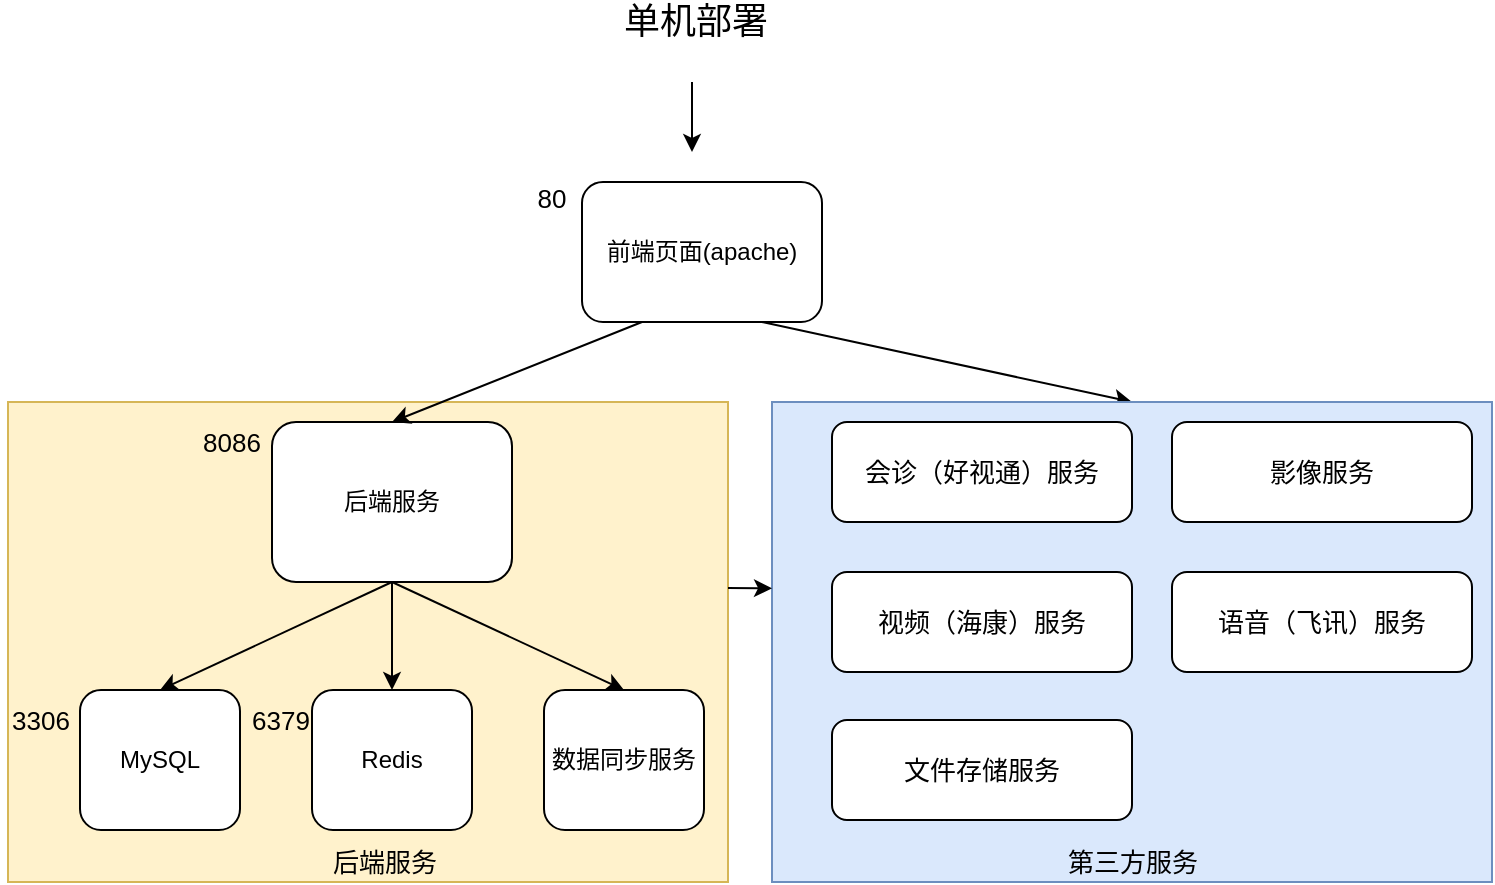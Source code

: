 <mxfile version="12.3.9" type="github" pages="4">
  <diagram id="Y5TGcIM_6fGzkvYZEW9p" name="普通单机部署">
    <mxGraphModel dx="868" dy="484" grid="1" gridSize="10" guides="1" tooltips="1" connect="1" arrows="1" fold="1" page="1" pageScale="1" pageWidth="827" pageHeight="1169" math="0" shadow="0">
      <root>
        <mxCell id="kRb9eVOmzFGWYdyYIqCs-0"/>
        <mxCell id="kRb9eVOmzFGWYdyYIqCs-1" parent="kRb9eVOmzFGWYdyYIqCs-0"/>
        <mxCell id="kNK-DyvE3368epbYAq7n-0" value="" style="rounded=0;whiteSpace=wrap;html=1;fillColor=#fff2cc;fontSize=13;strokeColor=#d6b656;" parent="kRb9eVOmzFGWYdyYIqCs-1" vertex="1">
          <mxGeometry x="18" y="240" width="360" height="240" as="geometry"/>
        </mxCell>
        <mxCell id="1K0qFf9UyCCS08f5BJYq-0" value="前端页面(apache)" style="rounded=1;whiteSpace=wrap;html=1;" parent="kRb9eVOmzFGWYdyYIqCs-1" vertex="1">
          <mxGeometry x="305" y="130" width="120" height="70" as="geometry"/>
        </mxCell>
        <mxCell id="1K0qFf9UyCCS08f5BJYq-1" value="单机部署" style="text;html=1;strokeColor=none;fillColor=none;align=center;verticalAlign=middle;whiteSpace=wrap;rounded=0;fontSize=18;" parent="kRb9eVOmzFGWYdyYIqCs-1" vertex="1">
          <mxGeometry x="277" y="40" width="170" height="20" as="geometry"/>
        </mxCell>
        <mxCell id="1K0qFf9UyCCS08f5BJYq-2" value="后端服务" style="rounded=1;whiteSpace=wrap;html=1;" parent="kRb9eVOmzFGWYdyYIqCs-1" vertex="1">
          <mxGeometry x="150" y="250" width="120" height="80" as="geometry"/>
        </mxCell>
        <mxCell id="1K0qFf9UyCCS08f5BJYq-4" value="" style="endArrow=classic;html=1;fontSize=18;" parent="kRb9eVOmzFGWYdyYIqCs-1" edge="1">
          <mxGeometry width="50" height="50" relative="1" as="geometry">
            <mxPoint x="360" y="80" as="sourcePoint"/>
            <mxPoint x="360" y="115" as="targetPoint"/>
          </mxGeometry>
        </mxCell>
        <mxCell id="1K0qFf9UyCCS08f5BJYq-5" value="80" style="text;html=1;strokeColor=none;fillColor=none;align=center;verticalAlign=middle;whiteSpace=wrap;rounded=0;fontSize=13;" parent="kRb9eVOmzFGWYdyYIqCs-1" vertex="1">
          <mxGeometry x="270" y="128" width="40" height="20" as="geometry"/>
        </mxCell>
        <mxCell id="1K0qFf9UyCCS08f5BJYq-6" value="" style="endArrow=classic;html=1;fontSize=18;entryX=0.5;entryY=0;entryDx=0;entryDy=0;exitX=0.25;exitY=1;exitDx=0;exitDy=0;" parent="kRb9eVOmzFGWYdyYIqCs-1" source="1K0qFf9UyCCS08f5BJYq-0" target="1K0qFf9UyCCS08f5BJYq-2" edge="1">
          <mxGeometry width="50" height="50" relative="1" as="geometry">
            <mxPoint x="370" y="90" as="sourcePoint"/>
            <mxPoint x="370" y="125" as="targetPoint"/>
          </mxGeometry>
        </mxCell>
        <mxCell id="1K0qFf9UyCCS08f5BJYq-7" value="" style="endArrow=classic;html=1;fontSize=18;entryX=0.5;entryY=0;entryDx=0;entryDy=0;exitX=0.75;exitY=1;exitDx=0;exitDy=0;" parent="kRb9eVOmzFGWYdyYIqCs-1" source="1K0qFf9UyCCS08f5BJYq-0" target="DXpQ59VUUpjHZqkPduVe-10" edge="1">
          <mxGeometry width="50" height="50" relative="1" as="geometry">
            <mxPoint x="345" y="180" as="sourcePoint"/>
            <mxPoint x="582.5" y="220" as="targetPoint"/>
          </mxGeometry>
        </mxCell>
        <mxCell id="1K0qFf9UyCCS08f5BJYq-9" value="8086" style="text;html=1;strokeColor=none;fillColor=none;align=center;verticalAlign=middle;whiteSpace=wrap;rounded=0;fontSize=13;" parent="kRb9eVOmzFGWYdyYIqCs-1" vertex="1">
          <mxGeometry x="110" y="250" width="40" height="20" as="geometry"/>
        </mxCell>
        <mxCell id="DXpQ59VUUpjHZqkPduVe-1" value="MySQL" style="rounded=1;whiteSpace=wrap;html=1;" parent="kRb9eVOmzFGWYdyYIqCs-1" vertex="1">
          <mxGeometry x="54" y="384" width="80" height="70" as="geometry"/>
        </mxCell>
        <mxCell id="DXpQ59VUUpjHZqkPduVe-2" value="3306" style="text;html=1;align=center;verticalAlign=middle;resizable=0;points=[];;autosize=1;fontSize=13;" parent="kRb9eVOmzFGWYdyYIqCs-1" vertex="1">
          <mxGeometry x="14" y="389" width="40" height="20" as="geometry"/>
        </mxCell>
        <mxCell id="DXpQ59VUUpjHZqkPduVe-3" value="" style="endArrow=classic;html=1;fontSize=18;exitX=0.5;exitY=1;exitDx=0;exitDy=0;entryX=0.5;entryY=0;entryDx=0;entryDy=0;" parent="kRb9eVOmzFGWYdyYIqCs-1" source="1K0qFf9UyCCS08f5BJYq-2" target="DXpQ59VUUpjHZqkPduVe-1" edge="1">
          <mxGeometry width="50" height="50" relative="1" as="geometry">
            <mxPoint x="370" y="90" as="sourcePoint"/>
            <mxPoint x="370" y="125" as="targetPoint"/>
          </mxGeometry>
        </mxCell>
        <mxCell id="DXpQ59VUUpjHZqkPduVe-5" value="Redis" style="rounded=1;whiteSpace=wrap;html=1;" parent="kRb9eVOmzFGWYdyYIqCs-1" vertex="1">
          <mxGeometry x="170" y="384" width="80" height="70" as="geometry"/>
        </mxCell>
        <mxCell id="DXpQ59VUUpjHZqkPduVe-6" value="" style="endArrow=classic;html=1;fontSize=18;exitX=0.5;exitY=1;exitDx=0;exitDy=0;entryX=0.5;entryY=0;entryDx=0;entryDy=0;" parent="kRb9eVOmzFGWYdyYIqCs-1" source="1K0qFf9UyCCS08f5BJYq-2" target="DXpQ59VUUpjHZqkPduVe-5" edge="1">
          <mxGeometry width="50" height="50" relative="1" as="geometry">
            <mxPoint x="220" y="290" as="sourcePoint"/>
            <mxPoint x="100" y="360" as="targetPoint"/>
          </mxGeometry>
        </mxCell>
        <mxCell id="DXpQ59VUUpjHZqkPduVe-7" value="数据同步服务" style="rounded=1;whiteSpace=wrap;html=1;" parent="kRb9eVOmzFGWYdyYIqCs-1" vertex="1">
          <mxGeometry x="286" y="384" width="80" height="70" as="geometry"/>
        </mxCell>
        <mxCell id="DXpQ59VUUpjHZqkPduVe-8" value="" style="endArrow=classic;html=1;fontSize=18;exitX=0.5;exitY=1;exitDx=0;exitDy=0;entryX=0.5;entryY=0;entryDx=0;entryDy=0;" parent="kRb9eVOmzFGWYdyYIqCs-1" source="1K0qFf9UyCCS08f5BJYq-2" target="DXpQ59VUUpjHZqkPduVe-7" edge="1">
          <mxGeometry width="50" height="50" relative="1" as="geometry">
            <mxPoint x="220" y="290" as="sourcePoint"/>
            <mxPoint x="220" y="360" as="targetPoint"/>
          </mxGeometry>
        </mxCell>
        <mxCell id="DXpQ59VUUpjHZqkPduVe-10" value="" style="rounded=0;whiteSpace=wrap;html=1;fillColor=#dae8fc;fontSize=13;strokeColor=#6c8ebf;" parent="kRb9eVOmzFGWYdyYIqCs-1" vertex="1">
          <mxGeometry x="400" y="240" width="360" height="240" as="geometry"/>
        </mxCell>
        <mxCell id="DXpQ59VUUpjHZqkPduVe-11" value="会诊（好视通）服务" style="rounded=1;whiteSpace=wrap;html=1;fillColor=#ffffff;fontSize=13;" parent="kRb9eVOmzFGWYdyYIqCs-1" vertex="1">
          <mxGeometry x="430" y="250" width="150" height="50" as="geometry"/>
        </mxCell>
        <mxCell id="DXpQ59VUUpjHZqkPduVe-12" value="影像服务" style="rounded=1;whiteSpace=wrap;html=1;fillColor=#ffffff;fontSize=13;" parent="kRb9eVOmzFGWYdyYIqCs-1" vertex="1">
          <mxGeometry x="600" y="250" width="150" height="50" as="geometry"/>
        </mxCell>
        <mxCell id="DXpQ59VUUpjHZqkPduVe-13" value="视频（海康）服务" style="rounded=1;whiteSpace=wrap;html=1;fillColor=#ffffff;fontSize=13;" parent="kRb9eVOmzFGWYdyYIqCs-1" vertex="1">
          <mxGeometry x="430" y="325" width="150" height="50" as="geometry"/>
        </mxCell>
        <mxCell id="DXpQ59VUUpjHZqkPduVe-14" value="语音（飞讯）服务" style="rounded=1;whiteSpace=wrap;html=1;fillColor=#ffffff;fontSize=13;" parent="kRb9eVOmzFGWYdyYIqCs-1" vertex="1">
          <mxGeometry x="600" y="325" width="150" height="50" as="geometry"/>
        </mxCell>
        <mxCell id="DXpQ59VUUpjHZqkPduVe-15" value="文件存储服务" style="rounded=1;whiteSpace=wrap;html=1;fillColor=#ffffff;fontSize=13;" parent="kRb9eVOmzFGWYdyYIqCs-1" vertex="1">
          <mxGeometry x="430" y="399" width="150" height="50" as="geometry"/>
        </mxCell>
        <mxCell id="DXpQ59VUUpjHZqkPduVe-16" value="第三方服务" style="text;html=1;strokeColor=none;fillColor=none;align=center;verticalAlign=middle;whiteSpace=wrap;rounded=0;fontSize=13;" parent="kRb9eVOmzFGWYdyYIqCs-1" vertex="1">
          <mxGeometry x="543.5" y="460" width="73" height="20" as="geometry"/>
        </mxCell>
        <mxCell id="DXpQ59VUUpjHZqkPduVe-17" value="6379" style="text;html=1;align=center;verticalAlign=middle;resizable=0;points=[];;autosize=1;fontSize=13;" parent="kRb9eVOmzFGWYdyYIqCs-1" vertex="1">
          <mxGeometry x="134" y="389" width="40" height="20" as="geometry"/>
        </mxCell>
        <mxCell id="kNK-DyvE3368epbYAq7n-1" value="后端服务" style="text;html=1;strokeColor=none;fillColor=none;align=center;verticalAlign=middle;whiteSpace=wrap;rounded=0;fontSize=13;" parent="kRb9eVOmzFGWYdyYIqCs-1" vertex="1">
          <mxGeometry x="170" y="460" width="73" height="20" as="geometry"/>
        </mxCell>
        <mxCell id="kNK-DyvE3368epbYAq7n-2" value="" style="endArrow=classic;html=1;fontSize=18;entryX=0;entryY=0.388;entryDx=0;entryDy=0;entryPerimeter=0;" parent="kRb9eVOmzFGWYdyYIqCs-1" target="DXpQ59VUUpjHZqkPduVe-10" edge="1">
          <mxGeometry width="50" height="50" relative="1" as="geometry">
            <mxPoint x="378" y="333" as="sourcePoint"/>
            <mxPoint x="563" y="375" as="targetPoint"/>
          </mxGeometry>
        </mxCell>
      </root>
    </mxGraphModel>
  </diagram>
  <diagram id="z7H6pwFhPu-ThjrWTbt8" name="单机HTTPS部署">
    <mxGraphModel dx="868" dy="484" grid="1" gridSize="10" guides="1" tooltips="1" connect="1" arrows="1" fold="1" page="1" pageScale="1" pageWidth="827" pageHeight="1169" math="0" shadow="0">
      <root>
        <mxCell id="5mKTML8ySXFwlkELhTNK-0"/>
        <mxCell id="5mKTML8ySXFwlkELhTNK-1" parent="5mKTML8ySXFwlkELhTNK-0"/>
        <mxCell id="__T1aThAIDx9H7n9YtOv-0" value="" style="rounded=0;whiteSpace=wrap;html=1;fillColor=#fff2cc;fontSize=13;strokeColor=#d6b656;" parent="5mKTML8ySXFwlkELhTNK-1" vertex="1">
          <mxGeometry x="24" y="344" width="360" height="240" as="geometry"/>
        </mxCell>
        <mxCell id="__T1aThAIDx9H7n9YtOv-1" value="前端页面(apache)" style="rounded=1;whiteSpace=wrap;html=1;" parent="5mKTML8ySXFwlkELhTNK-1" vertex="1">
          <mxGeometry x="305" y="130" width="120" height="70" as="geometry"/>
        </mxCell>
        <mxCell id="__T1aThAIDx9H7n9YtOv-2" value="单机部署" style="text;html=1;strokeColor=none;fillColor=none;align=center;verticalAlign=middle;whiteSpace=wrap;rounded=0;fontSize=18;" parent="5mKTML8ySXFwlkELhTNK-1" vertex="1">
          <mxGeometry x="277" y="40" width="170" height="20" as="geometry"/>
        </mxCell>
        <mxCell id="__T1aThAIDx9H7n9YtOv-3" value="后端服务" style="rounded=1;whiteSpace=wrap;html=1;" parent="5mKTML8ySXFwlkELhTNK-1" vertex="1">
          <mxGeometry x="156" y="354" width="120" height="80" as="geometry"/>
        </mxCell>
        <mxCell id="__T1aThAIDx9H7n9YtOv-4" value="" style="endArrow=classic;html=1;fontSize=18;" parent="5mKTML8ySXFwlkELhTNK-1" edge="1">
          <mxGeometry width="50" height="50" relative="1" as="geometry">
            <mxPoint x="360" y="80" as="sourcePoint"/>
            <mxPoint x="360" y="115" as="targetPoint"/>
          </mxGeometry>
        </mxCell>
        <mxCell id="__T1aThAIDx9H7n9YtOv-5" value="跳转80-&amp;gt;443" style="text;html=1;strokeColor=none;fillColor=none;align=center;verticalAlign=middle;whiteSpace=wrap;rounded=0;fontSize=13;" parent="5mKTML8ySXFwlkELhTNK-1" vertex="1">
          <mxGeometry x="200" y="128" width="110" height="20" as="geometry"/>
        </mxCell>
        <mxCell id="__T1aThAIDx9H7n9YtOv-8" value="8086" style="text;html=1;strokeColor=none;fillColor=none;align=center;verticalAlign=middle;whiteSpace=wrap;rounded=0;fontSize=13;" parent="5mKTML8ySXFwlkELhTNK-1" vertex="1">
          <mxGeometry x="116" y="354" width="40" height="20" as="geometry"/>
        </mxCell>
        <mxCell id="__T1aThAIDx9H7n9YtOv-9" value="MySQL" style="rounded=1;whiteSpace=wrap;html=1;" parent="5mKTML8ySXFwlkELhTNK-1" vertex="1">
          <mxGeometry x="60" y="488" width="80" height="70" as="geometry"/>
        </mxCell>
        <mxCell id="__T1aThAIDx9H7n9YtOv-10" value="3306" style="text;html=1;align=center;verticalAlign=middle;resizable=0;points=[];;autosize=1;fontSize=13;" parent="5mKTML8ySXFwlkELhTNK-1" vertex="1">
          <mxGeometry x="20" y="493" width="40" height="20" as="geometry"/>
        </mxCell>
        <mxCell id="__T1aThAIDx9H7n9YtOv-11" value="" style="endArrow=classic;html=1;fontSize=18;exitX=0.5;exitY=1;exitDx=0;exitDy=0;entryX=0.5;entryY=0;entryDx=0;entryDy=0;" parent="5mKTML8ySXFwlkELhTNK-1" source="__T1aThAIDx9H7n9YtOv-3" target="__T1aThAIDx9H7n9YtOv-9" edge="1">
          <mxGeometry width="50" height="50" relative="1" as="geometry">
            <mxPoint x="376" y="194" as="sourcePoint"/>
            <mxPoint x="376" y="229" as="targetPoint"/>
          </mxGeometry>
        </mxCell>
        <mxCell id="__T1aThAIDx9H7n9YtOv-12" value="Redis" style="rounded=1;whiteSpace=wrap;html=1;" parent="5mKTML8ySXFwlkELhTNK-1" vertex="1">
          <mxGeometry x="176" y="488" width="80" height="70" as="geometry"/>
        </mxCell>
        <mxCell id="__T1aThAIDx9H7n9YtOv-13" value="" style="endArrow=classic;html=1;fontSize=18;exitX=0.5;exitY=1;exitDx=0;exitDy=0;entryX=0.5;entryY=0;entryDx=0;entryDy=0;" parent="5mKTML8ySXFwlkELhTNK-1" source="__T1aThAIDx9H7n9YtOv-3" target="__T1aThAIDx9H7n9YtOv-12" edge="1">
          <mxGeometry width="50" height="50" relative="1" as="geometry">
            <mxPoint x="226" y="394" as="sourcePoint"/>
            <mxPoint x="106" y="464" as="targetPoint"/>
          </mxGeometry>
        </mxCell>
        <mxCell id="__T1aThAIDx9H7n9YtOv-14" value="数据同步服务" style="rounded=1;whiteSpace=wrap;html=1;" parent="5mKTML8ySXFwlkELhTNK-1" vertex="1">
          <mxGeometry x="292" y="488" width="80" height="70" as="geometry"/>
        </mxCell>
        <mxCell id="__T1aThAIDx9H7n9YtOv-15" value="" style="endArrow=classic;html=1;fontSize=18;exitX=0.5;exitY=1;exitDx=0;exitDy=0;entryX=0.5;entryY=0;entryDx=0;entryDy=0;" parent="5mKTML8ySXFwlkELhTNK-1" source="__T1aThAIDx9H7n9YtOv-3" target="__T1aThAIDx9H7n9YtOv-14" edge="1">
          <mxGeometry width="50" height="50" relative="1" as="geometry">
            <mxPoint x="226" y="394" as="sourcePoint"/>
            <mxPoint x="226" y="464" as="targetPoint"/>
          </mxGeometry>
        </mxCell>
        <mxCell id="__T1aThAIDx9H7n9YtOv-16" value="" style="rounded=0;whiteSpace=wrap;html=1;fillColor=#dae8fc;fontSize=13;strokeColor=#6c8ebf;" parent="5mKTML8ySXFwlkELhTNK-1" vertex="1">
          <mxGeometry x="406" y="344" width="360" height="240" as="geometry"/>
        </mxCell>
        <mxCell id="__T1aThAIDx9H7n9YtOv-17" value="会诊（好视通）服务" style="rounded=1;whiteSpace=wrap;html=1;fillColor=#ffffff;fontSize=13;" parent="5mKTML8ySXFwlkELhTNK-1" vertex="1">
          <mxGeometry x="436" y="354" width="150" height="50" as="geometry"/>
        </mxCell>
        <mxCell id="__T1aThAIDx9H7n9YtOv-18" value="影像服务" style="rounded=1;whiteSpace=wrap;html=1;fillColor=#ffffff;fontSize=13;" parent="5mKTML8ySXFwlkELhTNK-1" vertex="1">
          <mxGeometry x="606" y="354" width="150" height="50" as="geometry"/>
        </mxCell>
        <mxCell id="__T1aThAIDx9H7n9YtOv-19" value="视频（海康）服务" style="rounded=1;whiteSpace=wrap;html=1;fillColor=#ffffff;fontSize=13;" parent="5mKTML8ySXFwlkELhTNK-1" vertex="1">
          <mxGeometry x="436" y="429" width="150" height="50" as="geometry"/>
        </mxCell>
        <mxCell id="__T1aThAIDx9H7n9YtOv-20" value="语音（飞讯）服务" style="rounded=1;whiteSpace=wrap;html=1;fillColor=#ffffff;fontSize=13;" parent="5mKTML8ySXFwlkELhTNK-1" vertex="1">
          <mxGeometry x="606" y="429" width="150" height="50" as="geometry"/>
        </mxCell>
        <mxCell id="__T1aThAIDx9H7n9YtOv-21" value="文件存储服务" style="rounded=1;whiteSpace=wrap;html=1;fillColor=#ffffff;fontSize=13;" parent="5mKTML8ySXFwlkELhTNK-1" vertex="1">
          <mxGeometry x="436" y="503" width="150" height="50" as="geometry"/>
        </mxCell>
        <mxCell id="__T1aThAIDx9H7n9YtOv-22" value="第三方服务" style="text;html=1;strokeColor=none;fillColor=none;align=center;verticalAlign=middle;whiteSpace=wrap;rounded=0;fontSize=13;" parent="5mKTML8ySXFwlkELhTNK-1" vertex="1">
          <mxGeometry x="549.5" y="564" width="73" height="20" as="geometry"/>
        </mxCell>
        <mxCell id="__T1aThAIDx9H7n9YtOv-23" value="6379" style="text;html=1;align=center;verticalAlign=middle;resizable=0;points=[];;autosize=1;fontSize=13;" parent="5mKTML8ySXFwlkELhTNK-1" vertex="1">
          <mxGeometry x="140" y="493" width="40" height="20" as="geometry"/>
        </mxCell>
        <mxCell id="__T1aThAIDx9H7n9YtOv-24" value="后端服务" style="text;html=1;strokeColor=none;fillColor=none;align=center;verticalAlign=middle;whiteSpace=wrap;rounded=0;fontSize=13;" parent="5mKTML8ySXFwlkELhTNK-1" vertex="1">
          <mxGeometry x="176" y="564" width="73" height="20" as="geometry"/>
        </mxCell>
        <mxCell id="__T1aThAIDx9H7n9YtOv-25" value="" style="endArrow=classic;html=1;fontSize=18;entryX=0;entryY=0.388;entryDx=0;entryDy=0;entryPerimeter=0;" parent="5mKTML8ySXFwlkELhTNK-1" target="__T1aThAIDx9H7n9YtOv-16" edge="1">
          <mxGeometry width="50" height="50" relative="1" as="geometry">
            <mxPoint x="384" y="437" as="sourcePoint"/>
            <mxPoint x="569" y="479" as="targetPoint"/>
          </mxGeometry>
        </mxCell>
        <mxCell id="__T1aThAIDx9H7n9YtOv-26" value="Nginx" style="rounded=1;whiteSpace=wrap;html=1;" parent="5mKTML8ySXFwlkELhTNK-1" vertex="1">
          <mxGeometry x="305" y="230" width="120" height="70" as="geometry"/>
        </mxCell>
        <mxCell id="__T1aThAIDx9H7n9YtOv-27" value="" style="endArrow=classic;html=1;fontSize=18;exitX=0.5;exitY=1;exitDx=0;exitDy=0;entryX=0.5;entryY=0;entryDx=0;entryDy=0;" parent="5mKTML8ySXFwlkELhTNK-1" source="__T1aThAIDx9H7n9YtOv-1" target="__T1aThAIDx9H7n9YtOv-26" edge="1">
          <mxGeometry width="50" height="50" relative="1" as="geometry">
            <mxPoint x="370" y="90" as="sourcePoint"/>
            <mxPoint x="370" y="125" as="targetPoint"/>
          </mxGeometry>
        </mxCell>
        <mxCell id="__T1aThAIDx9H7n9YtOv-28" value="https端口" style="text;html=1;strokeColor=none;fillColor=none;align=center;verticalAlign=middle;whiteSpace=wrap;rounded=0;fontSize=13;" parent="5mKTML8ySXFwlkELhTNK-1" vertex="1">
          <mxGeometry x="240" y="230" width="70" height="20" as="geometry"/>
        </mxCell>
        <mxCell id="__T1aThAIDx9H7n9YtOv-29" value="http端口" style="text;html=1;strokeColor=none;fillColor=none;align=center;verticalAlign=middle;whiteSpace=wrap;rounded=0;fontSize=13;" parent="5mKTML8ySXFwlkELhTNK-1" vertex="1">
          <mxGeometry x="240" y="280" width="70" height="20" as="geometry"/>
        </mxCell>
        <mxCell id="__T1aThAIDx9H7n9YtOv-30" value="" style="endArrow=classic;html=1;fontSize=18;exitX=0.5;exitY=1;exitDx=0;exitDy=0;entryX=0.5;entryY=0;entryDx=0;entryDy=0;" parent="5mKTML8ySXFwlkELhTNK-1" source="__T1aThAIDx9H7n9YtOv-26" target="__T1aThAIDx9H7n9YtOv-0" edge="1">
          <mxGeometry width="50" height="50" relative="1" as="geometry">
            <mxPoint x="375" y="210" as="sourcePoint"/>
            <mxPoint x="375" y="240" as="targetPoint"/>
          </mxGeometry>
        </mxCell>
        <mxCell id="__T1aThAIDx9H7n9YtOv-31" value="" style="endArrow=classic;html=1;fontSize=18;exitX=0.5;exitY=1;exitDx=0;exitDy=0;entryX=0.5;entryY=0;entryDx=0;entryDy=0;" parent="5mKTML8ySXFwlkELhTNK-1" source="__T1aThAIDx9H7n9YtOv-26" target="__T1aThAIDx9H7n9YtOv-16" edge="1">
          <mxGeometry width="50" height="50" relative="1" as="geometry">
            <mxPoint x="375" y="310" as="sourcePoint"/>
            <mxPoint x="214" y="354" as="targetPoint"/>
          </mxGeometry>
        </mxCell>
      </root>
    </mxGraphModel>
  </diagram>
  <diagram id="T0V8WLac-8pC1zEJyG0f" name="集群部署">
    <mxGraphModel dx="868" dy="484" grid="1" gridSize="10" guides="1" tooltips="1" connect="1" arrows="1" fold="1" page="1" pageScale="1" pageWidth="827" pageHeight="1169" math="0" shadow="0">
      <root>
        <mxCell id="0"/>
        <mxCell id="1" parent="0"/>
        <mxCell id="qCbVYPlnWsIV7pBduCYX-6" value="" style="rounded=0;whiteSpace=wrap;html=1;fillColor=#dae8fc;strokeColor=#6c8ebf;" vertex="1" parent="1">
          <mxGeometry x="20" y="220" width="350" height="160" as="geometry"/>
        </mxCell>
        <mxCell id="qCbVYPlnWsIV7pBduCYX-1" value="Nginx" style="rounded=1;whiteSpace=wrap;html=1;" vertex="1" parent="1">
          <mxGeometry x="346" y="120" width="120" height="40" as="geometry"/>
        </mxCell>
        <mxCell id="qCbVYPlnWsIV7pBduCYX-2" value="不停机部署结构" style="text;html=1;strokeColor=none;fillColor=none;align=center;verticalAlign=middle;whiteSpace=wrap;rounded=0;" vertex="1" parent="1">
          <mxGeometry x="323" y="10" width="180" height="20" as="geometry"/>
        </mxCell>
        <mxCell id="qCbVYPlnWsIV7pBduCYX-3" value="Nginx1" style="rounded=1;whiteSpace=wrap;html=1;" vertex="1" parent="1">
          <mxGeometry x="70" y="240" width="120" height="40" as="geometry"/>
        </mxCell>
        <mxCell id="qCbVYPlnWsIV7pBduCYX-4" value="Nginx2" style="rounded=1;whiteSpace=wrap;html=1;" vertex="1" parent="1">
          <mxGeometry x="240" y="240" width="120" height="40" as="geometry"/>
        </mxCell>
        <mxCell id="qCbVYPlnWsIV7pBduCYX-5" value="前端页面(apache1)" style="rounded=1;whiteSpace=wrap;html=1;" vertex="1" parent="1">
          <mxGeometry x="70" y="320" width="120" height="40" as="geometry"/>
        </mxCell>
        <mxCell id="qCbVYPlnWsIV7pBduCYX-7" value="" style="endArrow=classic;html=1;" edge="1" parent="1">
          <mxGeometry width="50" height="50" relative="1" as="geometry">
            <mxPoint x="409" y="70" as="sourcePoint"/>
            <mxPoint x="409" y="110" as="targetPoint"/>
          </mxGeometry>
        </mxCell>
        <mxCell id="qCbVYPlnWsIV7pBduCYX-8" value="前端页面(apache2)" style="rounded=1;whiteSpace=wrap;html=1;" vertex="1" parent="1">
          <mxGeometry x="240" y="320" width="120" height="40" as="geometry"/>
        </mxCell>
        <mxCell id="TEHKBG98ePAliRTCTFx6-1" value="80" style="text;html=1;strokeColor=none;fillColor=none;align=center;verticalAlign=middle;whiteSpace=wrap;rounded=0;fontSize=13;" vertex="1" parent="1">
          <mxGeometry x="313" y="120" width="40" height="20" as="geometry"/>
        </mxCell>
        <mxCell id="TEHKBG98ePAliRTCTFx6-2" value="81" style="text;html=1;strokeColor=none;fillColor=none;align=center;verticalAlign=middle;whiteSpace=wrap;rounded=0;fontSize=13;" vertex="1" parent="1">
          <mxGeometry x="40" y="240" width="40" height="20" as="geometry"/>
        </mxCell>
        <mxCell id="TEHKBG98ePAliRTCTFx6-3" value="82" style="text;html=1;strokeColor=none;fillColor=none;align=center;verticalAlign=middle;whiteSpace=wrap;rounded=0;fontSize=13;" vertex="1" parent="1">
          <mxGeometry x="210" y="240" width="40" height="20" as="geometry"/>
        </mxCell>
        <mxCell id="TEHKBG98ePAliRTCTFx6-4" value="83" style="text;html=1;strokeColor=none;fillColor=none;align=center;verticalAlign=middle;whiteSpace=wrap;rounded=0;fontSize=13;" vertex="1" parent="1">
          <mxGeometry x="40" y="320" width="40" height="20" as="geometry"/>
        </mxCell>
        <mxCell id="TEHKBG98ePAliRTCTFx6-5" value="84" style="text;html=1;strokeColor=none;fillColor=none;align=center;verticalAlign=middle;whiteSpace=wrap;rounded=0;fontSize=13;" vertex="1" parent="1">
          <mxGeometry x="210" y="320" width="40" height="20" as="geometry"/>
        </mxCell>
        <mxCell id="TEHKBG98ePAliRTCTFx6-8" value="前端集群" style="text;html=1;strokeColor=none;fillColor=none;align=center;verticalAlign=middle;whiteSpace=wrap;rounded=0;horizontal=1;direction=south;" vertex="1" parent="1">
          <mxGeometry x="20" y="270" width="20" height="60" as="geometry"/>
        </mxCell>
        <mxCell id="TEHKBG98ePAliRTCTFx6-9" value="8086,第三方端口" style="text;html=1;strokeColor=none;fillColor=none;align=center;verticalAlign=middle;whiteSpace=wrap;rounded=0;fontSize=13;" vertex="1" parent="1">
          <mxGeometry x="466" y="120" width="104" height="20" as="geometry"/>
        </mxCell>
        <mxCell id="PUQhexSGdYDI1BXRTO69-12" value="" style="rounded=0;whiteSpace=wrap;html=1;fillColor=#dae8fc;strokeColor=#6c8ebf;" vertex="1" parent="1">
          <mxGeometry x="400" y="220" width="360" height="160" as="geometry"/>
        </mxCell>
        <mxCell id="PUQhexSGdYDI1BXRTO69-13" value="后端服务1" style="rounded=1;whiteSpace=wrap;html=1;" vertex="1" parent="1">
          <mxGeometry x="460" y="240" width="120" height="130" as="geometry"/>
        </mxCell>
        <mxCell id="PUQhexSGdYDI1BXRTO69-14" value="后端服务2" style="rounded=1;whiteSpace=wrap;html=1;" vertex="1" parent="1">
          <mxGeometry x="620" y="240" width="120" height="130" as="geometry"/>
        </mxCell>
        <mxCell id="PUQhexSGdYDI1BXRTO69-17" value="8087" style="text;html=1;strokeColor=none;fillColor=none;align=center;verticalAlign=middle;whiteSpace=wrap;rounded=0;fontSize=13;" vertex="1" parent="1">
          <mxGeometry x="419" y="240" width="40" height="20" as="geometry"/>
        </mxCell>
        <mxCell id="PUQhexSGdYDI1BXRTO69-18" value="8088" style="text;html=1;strokeColor=none;fillColor=none;align=center;verticalAlign=middle;whiteSpace=wrap;rounded=0;fontSize=13;" vertex="1" parent="1">
          <mxGeometry x="580" y="240" width="40" height="20" as="geometry"/>
        </mxCell>
        <mxCell id="PUQhexSGdYDI1BXRTO69-21" value="后端集群" style="text;html=1;strokeColor=none;fillColor=none;align=center;verticalAlign=middle;whiteSpace=wrap;rounded=0;horizontal=1;direction=south;" vertex="1" parent="1">
          <mxGeometry x="400" y="280" width="20" height="60" as="geometry"/>
        </mxCell>
        <mxCell id="w-baj-1siEUhANPPdsxa-3" value="" style="rounded=0;whiteSpace=wrap;html=1;fillColor=#dae8fc;strokeColor=#6c8ebf;" vertex="1" parent="1">
          <mxGeometry x="190" y="460" width="360" height="160" as="geometry"/>
        </mxCell>
        <mxCell id="w-baj-1siEUhANPPdsxa-4" value="&lt;span style=&quot;font-size: 13px&quot;&gt;会诊（好视通）服务&lt;/span&gt;" style="rounded=1;whiteSpace=wrap;html=1;" vertex="1" parent="1">
          <mxGeometry x="229" y="465" width="131" height="45" as="geometry"/>
        </mxCell>
        <mxCell id="w-baj-1siEUhANPPdsxa-5" value="&lt;span style=&quot;font-size: 13px&quot;&gt;影像服务&lt;/span&gt;" style="rounded=1;whiteSpace=wrap;html=1;" vertex="1" parent="1">
          <mxGeometry x="380" y="465" width="130" height="45" as="geometry"/>
        </mxCell>
        <mxCell id="w-baj-1siEUhANPPdsxa-8" value="第三方服务" style="text;html=1;strokeColor=none;fillColor=none;align=center;verticalAlign=middle;whiteSpace=wrap;rounded=0;horizontal=1;direction=south;" vertex="1" parent="1">
          <mxGeometry x="190" y="520" width="20" height="60" as="geometry"/>
        </mxCell>
        <mxCell id="FIlexrM_tFTip6uMLcFl-1" value="" style="endArrow=classic;html=1;fontSize=13;entryX=0.5;entryY=0;entryDx=0;entryDy=0;exitX=0.5;exitY=1;exitDx=0;exitDy=0;" edge="1" parent="1" source="qCbVYPlnWsIV7pBduCYX-1" target="qCbVYPlnWsIV7pBduCYX-6">
          <mxGeometry width="50" height="50" relative="1" as="geometry">
            <mxPoint x="390" y="230" as="sourcePoint"/>
            <mxPoint x="440" y="180" as="targetPoint"/>
          </mxGeometry>
        </mxCell>
        <mxCell id="FIlexrM_tFTip6uMLcFl-2" value="" style="endArrow=classic;html=1;fontSize=13;entryX=0.5;entryY=0;entryDx=0;entryDy=0;" edge="1" parent="1" target="PUQhexSGdYDI1BXRTO69-12">
          <mxGeometry width="50" height="50" relative="1" as="geometry">
            <mxPoint x="410" y="160" as="sourcePoint"/>
            <mxPoint x="210" y="230" as="targetPoint"/>
          </mxGeometry>
        </mxCell>
        <mxCell id="S871MH0N-in6K0cmHWqu-1" value="视频（海康）服务" style="rounded=1;whiteSpace=wrap;html=1;fillColor=#ffffff;fontSize=13;" vertex="1" parent="1">
          <mxGeometry x="229" y="520" width="131" height="40" as="geometry"/>
        </mxCell>
        <mxCell id="KFPzvuTl9U_heEtDYzFp-1" value="语音（飞讯）服务" style="rounded=1;whiteSpace=wrap;html=1;fillColor=#ffffff;fontSize=13;" vertex="1" parent="1">
          <mxGeometry x="379" y="520" width="131" height="40" as="geometry"/>
        </mxCell>
        <mxCell id="KFPzvuTl9U_heEtDYzFp-3" value="" style="endArrow=classic;html=1;fontSize=13;entryX=0.5;entryY=0;entryDx=0;entryDy=0;exitX=0.5;exitY=1;exitDx=0;exitDy=0;" edge="1" parent="1" source="qCbVYPlnWsIV7pBduCYX-6" target="w-baj-1siEUhANPPdsxa-3">
          <mxGeometry width="50" height="50" relative="1" as="geometry">
            <mxPoint x="416" y="170" as="sourcePoint"/>
            <mxPoint x="205" y="230" as="targetPoint"/>
          </mxGeometry>
        </mxCell>
        <mxCell id="KFPzvuTl9U_heEtDYzFp-4" value="" style="endArrow=classic;html=1;fontSize=13;entryX=0.5;entryY=0;entryDx=0;entryDy=0;exitX=0.5;exitY=1;exitDx=0;exitDy=0;" edge="1" parent="1" source="PUQhexSGdYDI1BXRTO69-12" target="w-baj-1siEUhANPPdsxa-3">
          <mxGeometry width="50" height="50" relative="1" as="geometry">
            <mxPoint x="205" y="390" as="sourcePoint"/>
            <mxPoint x="380" y="470" as="targetPoint"/>
          </mxGeometry>
        </mxCell>
        <mxCell id="KFPzvuTl9U_heEtDYzFp-5" value="" style="endArrow=classic;html=1;fontSize=13;exitX=0.5;exitY=1;exitDx=0;exitDy=0;" edge="1" parent="1" source="qCbVYPlnWsIV7pBduCYX-3" target="qCbVYPlnWsIV7pBduCYX-5">
          <mxGeometry width="50" height="50" relative="1" as="geometry">
            <mxPoint x="416" y="170" as="sourcePoint"/>
            <mxPoint x="205" y="230" as="targetPoint"/>
          </mxGeometry>
        </mxCell>
        <mxCell id="KFPzvuTl9U_heEtDYzFp-6" value="" style="endArrow=classic;html=1;fontSize=13;exitX=0.5;exitY=1;exitDx=0;exitDy=0;entryX=0.5;entryY=0;entryDx=0;entryDy=0;" edge="1" parent="1" source="qCbVYPlnWsIV7pBduCYX-4" target="qCbVYPlnWsIV7pBduCYX-8">
          <mxGeometry width="50" height="50" relative="1" as="geometry">
            <mxPoint x="140" y="290" as="sourcePoint"/>
            <mxPoint x="140" y="330" as="targetPoint"/>
          </mxGeometry>
        </mxCell>
        <mxCell id="KFPzvuTl9U_heEtDYzFp-7" value="负载均衡" style="text;html=1;strokeColor=none;fillColor=none;align=center;verticalAlign=middle;whiteSpace=wrap;rounded=0;fontSize=13;" vertex="1" parent="1">
          <mxGeometry x="230" y="170" width="71" height="20" as="geometry"/>
        </mxCell>
        <mxCell id="KFPzvuTl9U_heEtDYzFp-8" value="负载均衡" style="text;html=1;strokeColor=none;fillColor=none;align=center;verticalAlign=middle;whiteSpace=wrap;rounded=0;fontSize=13;" vertex="1" parent="1">
          <mxGeometry x="490" y="170" width="71" height="20" as="geometry"/>
        </mxCell>
        <mxCell id="May9z0P63ZC5OK1nmdug-1" value="文件存储服务" style="rounded=1;whiteSpace=wrap;html=1;fillColor=#ffffff;fontSize=13;" vertex="1" parent="1">
          <mxGeometry x="312" y="570" width="127" height="40" as="geometry"/>
        </mxCell>
      </root>
    </mxGraphModel>
  </diagram>
  <diagram id="WfYblaTItE0F0YUl8LeO" name="HTTPS集群部署">
    <mxGraphModel dx="868" dy="484" grid="1" gridSize="10" guides="1" tooltips="1" connect="1" arrows="1" fold="1" page="1" pageScale="1" pageWidth="827" pageHeight="1169" math="0" shadow="0">
      <root>
        <mxCell id="93MoaO1li9n5qKx7oMh_-0"/>
        <mxCell id="93MoaO1li9n5qKx7oMh_-1" parent="93MoaO1li9n5qKx7oMh_-0"/>
        <mxCell id="lrl2ajtFqraaDZKBk1mB-0" value="" style="rounded=0;whiteSpace=wrap;html=1;fillColor=#dae8fc;strokeColor=#6c8ebf;" parent="93MoaO1li9n5qKx7oMh_-1" vertex="1">
          <mxGeometry x="20" y="220" width="350" height="160" as="geometry"/>
        </mxCell>
        <mxCell id="lrl2ajtFqraaDZKBk1mB-1" value="Nginx" style="rounded=1;whiteSpace=wrap;html=1;" parent="93MoaO1li9n5qKx7oMh_-1" vertex="1">
          <mxGeometry x="346" y="120" width="120" height="40" as="geometry"/>
        </mxCell>
        <mxCell id="lrl2ajtFqraaDZKBk1mB-2" value="不停机部署结构" style="text;html=1;strokeColor=none;fillColor=none;align=center;verticalAlign=middle;whiteSpace=wrap;rounded=0;" parent="93MoaO1li9n5qKx7oMh_-1" vertex="1">
          <mxGeometry x="323" y="10" width="180" height="20" as="geometry"/>
        </mxCell>
        <mxCell id="lrl2ajtFqraaDZKBk1mB-3" value="Nginx1" style="rounded=1;whiteSpace=wrap;html=1;" parent="93MoaO1li9n5qKx7oMh_-1" vertex="1">
          <mxGeometry x="70" y="240" width="120" height="40" as="geometry"/>
        </mxCell>
        <mxCell id="lrl2ajtFqraaDZKBk1mB-4" value="Nginx2" style="rounded=1;whiteSpace=wrap;html=1;" parent="93MoaO1li9n5qKx7oMh_-1" vertex="1">
          <mxGeometry x="240" y="240" width="120" height="40" as="geometry"/>
        </mxCell>
        <mxCell id="lrl2ajtFqraaDZKBk1mB-5" value="前端页面(apache1)" style="rounded=1;whiteSpace=wrap;html=1;" parent="93MoaO1li9n5qKx7oMh_-1" vertex="1">
          <mxGeometry x="70" y="320" width="120" height="40" as="geometry"/>
        </mxCell>
        <mxCell id="lrl2ajtFqraaDZKBk1mB-6" value="" style="endArrow=classic;html=1;" parent="93MoaO1li9n5qKx7oMh_-1" edge="1">
          <mxGeometry width="50" height="50" relative="1" as="geometry">
            <mxPoint x="409" y="70" as="sourcePoint"/>
            <mxPoint x="409" y="110" as="targetPoint"/>
          </mxGeometry>
        </mxCell>
        <mxCell id="lrl2ajtFqraaDZKBk1mB-7" value="前端页面(apache2)" style="rounded=1;whiteSpace=wrap;html=1;" parent="93MoaO1li9n5qKx7oMh_-1" vertex="1">
          <mxGeometry x="240" y="320" width="120" height="40" as="geometry"/>
        </mxCell>
        <mxCell id="lrl2ajtFqraaDZKBk1mB-8" value="http转https:80-&amp;gt;443" style="text;html=1;strokeColor=none;fillColor=none;align=center;verticalAlign=middle;whiteSpace=wrap;rounded=0;fontSize=13;" parent="93MoaO1li9n5qKx7oMh_-1" vertex="1">
          <mxGeometry x="220" y="120" width="133" height="20" as="geometry"/>
        </mxCell>
        <mxCell id="lrl2ajtFqraaDZKBk1mB-9" value="81" style="text;html=1;strokeColor=none;fillColor=none;align=center;verticalAlign=middle;whiteSpace=wrap;rounded=0;fontSize=13;" parent="93MoaO1li9n5qKx7oMh_-1" vertex="1">
          <mxGeometry x="40" y="240" width="40" height="20" as="geometry"/>
        </mxCell>
        <mxCell id="lrl2ajtFqraaDZKBk1mB-10" value="82" style="text;html=1;strokeColor=none;fillColor=none;align=center;verticalAlign=middle;whiteSpace=wrap;rounded=0;fontSize=13;" parent="93MoaO1li9n5qKx7oMh_-1" vertex="1">
          <mxGeometry x="210" y="240" width="40" height="20" as="geometry"/>
        </mxCell>
        <mxCell id="lrl2ajtFqraaDZKBk1mB-11" value="83" style="text;html=1;strokeColor=none;fillColor=none;align=center;verticalAlign=middle;whiteSpace=wrap;rounded=0;fontSize=13;" parent="93MoaO1li9n5qKx7oMh_-1" vertex="1">
          <mxGeometry x="40" y="320" width="40" height="20" as="geometry"/>
        </mxCell>
        <mxCell id="lrl2ajtFqraaDZKBk1mB-12" value="84" style="text;html=1;strokeColor=none;fillColor=none;align=center;verticalAlign=middle;whiteSpace=wrap;rounded=0;fontSize=13;" parent="93MoaO1li9n5qKx7oMh_-1" vertex="1">
          <mxGeometry x="210" y="320" width="40" height="20" as="geometry"/>
        </mxCell>
        <mxCell id="lrl2ajtFqraaDZKBk1mB-13" value="前端集群" style="text;html=1;strokeColor=none;fillColor=none;align=center;verticalAlign=middle;whiteSpace=wrap;rounded=0;horizontal=1;direction=south;" parent="93MoaO1li9n5qKx7oMh_-1" vertex="1">
          <mxGeometry x="20" y="270" width="20" height="60" as="geometry"/>
        </mxCell>
        <mxCell id="lrl2ajtFqraaDZKBk1mB-14" value="https转http:443,8086,第三方端口" style="text;html=1;strokeColor=none;fillColor=none;align=center;verticalAlign=middle;whiteSpace=wrap;rounded=0;fontSize=13;" parent="93MoaO1li9n5qKx7oMh_-1" vertex="1">
          <mxGeometry x="466" y="120" width="174" height="20" as="geometry"/>
        </mxCell>
        <mxCell id="lrl2ajtFqraaDZKBk1mB-15" value="" style="rounded=0;whiteSpace=wrap;html=1;fillColor=#dae8fc;strokeColor=#6c8ebf;" parent="93MoaO1li9n5qKx7oMh_-1" vertex="1">
          <mxGeometry x="400" y="220" width="360" height="160" as="geometry"/>
        </mxCell>
        <mxCell id="lrl2ajtFqraaDZKBk1mB-16" value="后端服务1" style="rounded=1;whiteSpace=wrap;html=1;" parent="93MoaO1li9n5qKx7oMh_-1" vertex="1">
          <mxGeometry x="460" y="240" width="120" height="130" as="geometry"/>
        </mxCell>
        <mxCell id="lrl2ajtFqraaDZKBk1mB-17" value="后端服务2" style="rounded=1;whiteSpace=wrap;html=1;" parent="93MoaO1li9n5qKx7oMh_-1" vertex="1">
          <mxGeometry x="620" y="240" width="120" height="130" as="geometry"/>
        </mxCell>
        <mxCell id="lrl2ajtFqraaDZKBk1mB-18" value="8087" style="text;html=1;strokeColor=none;fillColor=none;align=center;verticalAlign=middle;whiteSpace=wrap;rounded=0;fontSize=13;" parent="93MoaO1li9n5qKx7oMh_-1" vertex="1">
          <mxGeometry x="419" y="240" width="40" height="20" as="geometry"/>
        </mxCell>
        <mxCell id="lrl2ajtFqraaDZKBk1mB-19" value="8088" style="text;html=1;strokeColor=none;fillColor=none;align=center;verticalAlign=middle;whiteSpace=wrap;rounded=0;fontSize=13;" parent="93MoaO1li9n5qKx7oMh_-1" vertex="1">
          <mxGeometry x="580" y="240" width="40" height="20" as="geometry"/>
        </mxCell>
        <mxCell id="lrl2ajtFqraaDZKBk1mB-20" value="后端集群" style="text;html=1;strokeColor=none;fillColor=none;align=center;verticalAlign=middle;whiteSpace=wrap;rounded=0;horizontal=1;direction=south;" parent="93MoaO1li9n5qKx7oMh_-1" vertex="1">
          <mxGeometry x="400" y="280" width="20" height="60" as="geometry"/>
        </mxCell>
        <mxCell id="lrl2ajtFqraaDZKBk1mB-21" value="" style="rounded=0;whiteSpace=wrap;html=1;fillColor=#dae8fc;strokeColor=#6c8ebf;" parent="93MoaO1li9n5qKx7oMh_-1" vertex="1">
          <mxGeometry x="190" y="460" width="360" height="160" as="geometry"/>
        </mxCell>
        <mxCell id="lrl2ajtFqraaDZKBk1mB-22" value="&lt;span style=&quot;font-size: 13px&quot;&gt;会诊（好视通）服务&lt;/span&gt;" style="rounded=1;whiteSpace=wrap;html=1;" parent="93MoaO1li9n5qKx7oMh_-1" vertex="1">
          <mxGeometry x="229" y="465" width="131" height="45" as="geometry"/>
        </mxCell>
        <mxCell id="lrl2ajtFqraaDZKBk1mB-23" value="&lt;span style=&quot;font-size: 13px&quot;&gt;影像服务&lt;/span&gt;" style="rounded=1;whiteSpace=wrap;html=1;" parent="93MoaO1li9n5qKx7oMh_-1" vertex="1">
          <mxGeometry x="380" y="465" width="130" height="45" as="geometry"/>
        </mxCell>
        <mxCell id="lrl2ajtFqraaDZKBk1mB-24" value="第三方服务" style="text;html=1;strokeColor=none;fillColor=none;align=center;verticalAlign=middle;whiteSpace=wrap;rounded=0;horizontal=1;direction=south;" parent="93MoaO1li9n5qKx7oMh_-1" vertex="1">
          <mxGeometry x="190" y="520" width="20" height="60" as="geometry"/>
        </mxCell>
        <mxCell id="lrl2ajtFqraaDZKBk1mB-25" value="" style="endArrow=classic;html=1;fontSize=13;entryX=0.5;entryY=0;entryDx=0;entryDy=0;exitX=0.5;exitY=1;exitDx=0;exitDy=0;" parent="93MoaO1li9n5qKx7oMh_-1" source="lrl2ajtFqraaDZKBk1mB-1" target="lrl2ajtFqraaDZKBk1mB-0" edge="1">
          <mxGeometry width="50" height="50" relative="1" as="geometry">
            <mxPoint x="390" y="230" as="sourcePoint"/>
            <mxPoint x="440" y="180" as="targetPoint"/>
          </mxGeometry>
        </mxCell>
        <mxCell id="lrl2ajtFqraaDZKBk1mB-26" value="" style="endArrow=classic;html=1;fontSize=13;entryX=0.5;entryY=0;entryDx=0;entryDy=0;" parent="93MoaO1li9n5qKx7oMh_-1" target="lrl2ajtFqraaDZKBk1mB-15" edge="1">
          <mxGeometry width="50" height="50" relative="1" as="geometry">
            <mxPoint x="410" y="160" as="sourcePoint"/>
            <mxPoint x="210" y="230" as="targetPoint"/>
          </mxGeometry>
        </mxCell>
        <mxCell id="lrl2ajtFqraaDZKBk1mB-27" value="视频（海康）服务" style="rounded=1;whiteSpace=wrap;html=1;fillColor=#ffffff;fontSize=13;" parent="93MoaO1li9n5qKx7oMh_-1" vertex="1">
          <mxGeometry x="229" y="520" width="131" height="40" as="geometry"/>
        </mxCell>
        <mxCell id="lrl2ajtFqraaDZKBk1mB-28" value="语音（飞讯）服务" style="rounded=1;whiteSpace=wrap;html=1;fillColor=#ffffff;fontSize=13;" parent="93MoaO1li9n5qKx7oMh_-1" vertex="1">
          <mxGeometry x="379" y="520" width="131" height="40" as="geometry"/>
        </mxCell>
        <mxCell id="lrl2ajtFqraaDZKBk1mB-30" value="" style="endArrow=classic;html=1;fontSize=13;entryX=0.5;entryY=0;entryDx=0;entryDy=0;exitX=0.5;exitY=1;exitDx=0;exitDy=0;" parent="93MoaO1li9n5qKx7oMh_-1" source="lrl2ajtFqraaDZKBk1mB-0" target="lrl2ajtFqraaDZKBk1mB-21" edge="1">
          <mxGeometry width="50" height="50" relative="1" as="geometry">
            <mxPoint x="416" y="170" as="sourcePoint"/>
            <mxPoint x="205" y="230" as="targetPoint"/>
          </mxGeometry>
        </mxCell>
        <mxCell id="lrl2ajtFqraaDZKBk1mB-31" value="" style="endArrow=classic;html=1;fontSize=13;entryX=0.5;entryY=0;entryDx=0;entryDy=0;exitX=0.5;exitY=1;exitDx=0;exitDy=0;" parent="93MoaO1li9n5qKx7oMh_-1" source="lrl2ajtFqraaDZKBk1mB-15" target="lrl2ajtFqraaDZKBk1mB-21" edge="1">
          <mxGeometry width="50" height="50" relative="1" as="geometry">
            <mxPoint x="205" y="390" as="sourcePoint"/>
            <mxPoint x="380" y="470" as="targetPoint"/>
          </mxGeometry>
        </mxCell>
        <mxCell id="lrl2ajtFqraaDZKBk1mB-32" value="" style="endArrow=classic;html=1;fontSize=13;exitX=0.5;exitY=1;exitDx=0;exitDy=0;" parent="93MoaO1li9n5qKx7oMh_-1" source="lrl2ajtFqraaDZKBk1mB-3" target="lrl2ajtFqraaDZKBk1mB-5" edge="1">
          <mxGeometry width="50" height="50" relative="1" as="geometry">
            <mxPoint x="416" y="170" as="sourcePoint"/>
            <mxPoint x="205" y="230" as="targetPoint"/>
          </mxGeometry>
        </mxCell>
        <mxCell id="lrl2ajtFqraaDZKBk1mB-33" value="" style="endArrow=classic;html=1;fontSize=13;exitX=0.5;exitY=1;exitDx=0;exitDy=0;entryX=0.5;entryY=0;entryDx=0;entryDy=0;" parent="93MoaO1li9n5qKx7oMh_-1" source="lrl2ajtFqraaDZKBk1mB-4" target="lrl2ajtFqraaDZKBk1mB-7" edge="1">
          <mxGeometry width="50" height="50" relative="1" as="geometry">
            <mxPoint x="140" y="290" as="sourcePoint"/>
            <mxPoint x="140" y="330" as="targetPoint"/>
          </mxGeometry>
        </mxCell>
        <mxCell id="lrl2ajtFqraaDZKBk1mB-34" value="负载均衡" style="text;html=1;strokeColor=none;fillColor=none;align=center;verticalAlign=middle;whiteSpace=wrap;rounded=0;fontSize=13;" parent="93MoaO1li9n5qKx7oMh_-1" vertex="1">
          <mxGeometry x="230" y="170" width="71" height="20" as="geometry"/>
        </mxCell>
        <mxCell id="lrl2ajtFqraaDZKBk1mB-35" value="负载均衡" style="text;html=1;strokeColor=none;fillColor=none;align=center;verticalAlign=middle;whiteSpace=wrap;rounded=0;fontSize=13;" parent="93MoaO1li9n5qKx7oMh_-1" vertex="1">
          <mxGeometry x="490" y="170" width="71" height="20" as="geometry"/>
        </mxCell>
        <mxCell id="lrl2ajtFqraaDZKBk1mB-36" value="文件存储服务" style="rounded=1;whiteSpace=wrap;html=1;fillColor=#ffffff;fontSize=13;" parent="93MoaO1li9n5qKx7oMh_-1" vertex="1">
          <mxGeometry x="312" y="570" width="127" height="40" as="geometry"/>
        </mxCell>
      </root>
    </mxGraphModel>
  </diagram>
</mxfile>

